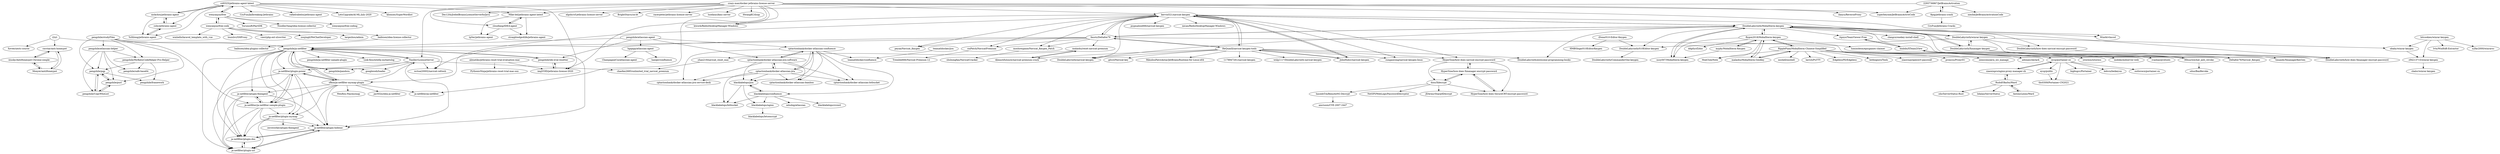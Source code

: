 digraph G {
"i2ii/i" -> "cnrstar/anti-honeypot"
"i2ii/i" -> "pengzhile/ja-netfilter"
"i2ii/i" -> "Xovee/uestc-course" ["e"=1]
"imgVOID/jetbrains-license-2020" -> "pengzhile/ide-eval-resetter"
"HyperSine/how-does-Xmanager-encrypt-password" -> "HyperSine/how-does-SecureCRT-encrypt-password"
"HyperSine/how-does-Xmanager-encrypt-password" -> "dzxs/Xdecrypt"
"HyperSine/how-does-Xmanager-encrypt-password" -> "HyperSine/how-does-navicat-encrypt-password"
"RipplePiam/MobaXterm-Chinese-Simplified" -> "flygon2018/MobaXterm-keygen"
"RipplePiam/MobaXterm-Chinese-Simplified" -> "malaohu/MobaXterm-GenKey"
"RipplePiam/MobaXterm-Chinese-Simplified" -> "midoks/mdserver-web" ["e"=1]
"RipplePiam/MobaXterm-Chinese-Simplified" -> "ivanhao/pvetools" ["e"=1]
"RipplePiam/MobaXterm-Chinese-Simplified" -> "nxshell/nxshell" ["e"=1]
"RipplePiam/MobaXterm-Chinese-Simplified" -> "larryli/PuTTY" ["e"=1]
"RipplePiam/MobaXterm-Chinese-Simplified" -> "EdgelessPE/Edgeless" ["e"=1]
"RipplePiam/MobaXterm-Chinese-Simplified" -> "MoeClub/Note" ["e"=1]
"RipplePiam/MobaXterm-Chinese-Simplified" -> "leitbogioro/Tools" ["e"=1]
"RipplePiam/MobaXterm-Chinese-Simplified" -> "eysp/portainer-ce"
"RipplePiam/MobaXterm-Chinese-Simplified" -> "xiaorouji/openwrt-passwall" ["e"=1]
"RipplePiam/MobaXterm-Chinese-Simplified" -> "proxysu/ProxySU" ["e"=1]
"RipplePiam/MobaXterm-Chinese-Simplified" -> "semicons/java_oci_manage" ["e"=1]
"RipplePiam/MobaXterm-Chinese-Simplified" -> "adonais/skylark" ["e"=1]
"RipplePiam/MobaXterm-Chinese-Simplified" -> "istoreos/istoreos" ["e"=1]
"nickchou/jetbrains-agent" -> "csby/jetbrains-agent"
"nickchou/jetbrains-agent" -> "YuXilong/jetbrains-agent"
"nickchou/jetbrains-agent" -> "czl0325/jetbrains-agent-latest"
"binbibi/XTeamLView" -> "itgoyo/TeamViewer-Free"
"binbibi/XTeamLView" -> "36huo/wechat_anti_revoke"
"HyperSine/how-does-navicat-encrypt-password" -> "HyperSine/how-does-Xmanager-encrypt-password"
"HyperSine/how-does-navicat-encrypt-password" -> "HyperSine/how-does-SecureCRT-encrypt-password"
"HyperSine/how-does-navicat-encrypt-password" -> "dzxs/Xdecrypt"
"iiiusky/AntiHoneypot-Chrome-simple" -> "cnrstar/anti-honeypot"
"iiiusky/AntiHoneypot-Chrome-simple" -> "Monyer/antiHoneypot"
"DoubleLabyrinth/how-does-navicat-encrypt-password" -> "DoubleLabyrinth/how-does-Xmanager-encrypt-password"
"crazy-max/docker-jetbrains-license-server" -> "ja-netfilter/ja-netfilter" ["e"=1]
"crazy-max/docker-jetbrains-license-server" -> "ilanyu/ReverseProxy" ["e"=1]
"crazy-max/docker-jetbrains-license-server" -> "Nasller/LicenseServer"
"crazy-max/docker-jetbrains-license-server" -> "Dec12th/JrebelBrainsLicenseServerforJava"
"crazy-max/docker-jetbrains-license-server" -> "elgohr/cf-jetbrains-license-server"
"crazy-max/docker-jetbrains-license-server" -> "imgVOID/jetbrains-license-2020"
"crazy-max/docker-jetbrains-license-server" -> "lework/RedisDesktopManager-Windows" ["e"=1]
"crazy-max/docker-jetbrains-license-server" -> "BrightStarry/zx-bt" ["e"=1]
"crazy-max/docker-jetbrains-license-server" -> "cloudlang/IDEA-agent"
"crazy-max/docker-jetbrains-license-server" -> "racerpeter/jetbrains-license-server"
"crazy-max/docker-jetbrains-license-server" -> "luodaoyi/kms-server" ["e"=1]
"crazy-max/docker-jetbrains-license-server" -> "HwangKC/ilsap"
"crazy-max/docker-jetbrains-license-server" -> "superbeyone/JetBrainsActiveCode"
"crazy-max/docker-jetbrains-license-server" -> "kervin521/navicat-keygen"
"crazy-max/docker-jetbrains-license-server" -> "Wind4/vlmcsd" ["e"=1]
"xiaoxinpro/nginx-proxy-manager-zh" -> "eysp/portainer-ce"
"xiaoxinpro/nginx-proxy-manager-zh" -> "Rudolf-Barbu/Ward"
"haseebT/mRemoteNG-Decrypt" -> "amriunix/CVE-2007-2447"
"iDone/010-Editor-Keygen" -> "HMBSbige/010EditorKeygen"
"iDone/010-Editor-Keygen" -> "DoubleLabyrinth/010Editor-keygen"
"DoubleLabyrinth/MobaXterm-keygen" -> "DoubleLabyrinth/winrar-keygen"
"DoubleLabyrinth/MobaXterm-keygen" -> "nszy007/MobaXterm-keygen"
"DoubleLabyrinth/MobaXterm-keygen" -> "DoubleLabyrinth/Xmanager-keygen"
"DoubleLabyrinth/MobaXterm-keygen" -> "Deltafox79/Navicat_Keygen" ["e"=1]
"DoubleLabyrinth/MobaXterm-keygen" -> "flygon2018/MobaXterm-keygen"
"DoubleLabyrinth/MobaXterm-keygen" -> "DoubleLabyrinth/navicat-keygen" ["e"=1]
"DoubleLabyrinth/MobaXterm-keygen" -> "kervin521/navicat-keygen"
"DoubleLabyrinth/MobaXterm-keygen" -> "DoubleLabyrinth/010Editor-keygen"
"DoubleLabyrinth/MobaXterm-keygen" -> "faustz/Deltafox79"
"DoubleLabyrinth/MobaXterm-keygen" -> "DoubleLabyrinth/awesome-programming-books"
"DoubleLabyrinth/MobaXterm-keygen" -> "DoubleLabyrinth/how-does-navicat-encrypt-password"
"DoubleLabyrinth/MobaXterm-keygen" -> "Wind4/vlmcsd" ["e"=1]
"DoubleLabyrinth/MobaXterm-keygen" -> "clangcn/onekey-install-shell" ["e"=1]
"DoubleLabyrinth/MobaXterm-keygen" -> "DoubleLabyrinth/how-does-Xmanager-encrypt-password"
"DoubleLabyrinth/MobaXterm-keygen" -> "itgoyo/TeamViewer-Free"
"cniPatch/NavicatPremium" -> "Tremble666/Navicat-Premium-12"
"36huo/wechat_anti_revoke" -> "sduo/BanRevoke"
"36huo/wechat_anti_revoke" -> "binbibi/XTeamLView"
"bitcookies/winrar-keygen" -> "lvtx/WinRAR-Extractor"
"bitcookies/winrar-keygen" -> "n2far2000/winrarsc"
"bitcookies/winrar-keygen" -> "obaby/winrar-keygen"
"bitcookies/winrar-keygen" -> "z94213715/winrar-keygen"
"pengzhile/atlassian-helper" -> "pengzhile/pqp"
"pengzhile/atlassian-helper" -> "pengzhile/purl"
"pengzhile/atlassian-helper" -> "pengzhile/CopyWhoList"
"pengzhile/atlassian-helper" -> "pengzhile/MyBatisCodeHelper-Pro-Helper"
"pengzhile/atlassian-helper" -> "pengzhile/safe-base64"
"malaohu/MobaXterm-GenKey" -> "flygon2018/MobaXterm-keygen"
"malaohu/MobaXterm-GenKey" -> "RipplePiam/MobaXterm-Chinese-Simplified"
"cnrstar/anti-honeypot" -> "iiiusky/AntiHoneypot-Chrome-simple"
"cnrstar/anti-honeypot" -> "Monyer/antiHoneypot"
"wenyanjun/free" -> "wenyanjun/free-code"
"wenyanjun/free" -> "czl0325/jetbrains-agent-latest"
"wenyanjun/free" -> "Yurunsoft/PaySDK" ["e"=1]
"wenyanjun/free" -> "NoodlesYang/idea-license-collector"
"wenyanjun/free" -> "wenyanjun/free-coding"
"HeQuanX/navicat-keygen-tools" -> "kervin521/navicat-keygen"
"HeQuanX/navicat-keygen-tools" -> "JohnHubcr/navicat-keygen"
"HeQuanX/navicat-keygen-tools" -> "gitccl/Navicat-key"
"HeQuanX/navicat-keygen-tools" -> "RikudouPatrickstar/JetBrainsRuntime-for-Linux-x64" ["e"=1]
"HeQuanX/navicat-keygen-tools" -> "sungaoyong/navicat-keygen-linux"
"HeQuanX/navicat-keygen-tools" -> "1178947261/navicat-keygen"
"HeQuanX/navicat-keygen-tools" -> "HyperSine/how-does-navicat-encrypt-password"
"HeQuanX/navicat-keygen-tools" -> "faustz/Deltafox79"
"HeQuanX/navicat-keygen-tools" -> "DoubleLabyrinth/awesome-programming-books"
"HeQuanX/navicat-keygen-tools" -> "DoubleLabyrinth/navicat-keygen" ["e"=1]
"HeQuanX/navicat-keygen-tools" -> "Abeautifulsnow/navicat-premium-crack"
"HeQuanX/navicat-keygen-tools" -> "wxlg1117/DoubleLabyrinth-navicat-keygen"
"mzjdy/MobaXterm-Keygen" -> "nszy007/MobaXterm-keygen"
"mzjdy/MobaXterm-Keygen" -> "flygon2018/MobaXterm-keygen"
"czl0325/jetbrains-agent-latest" -> "YuXilong/jetbrains-agent"
"czl0325/jetbrains-agent-latest" -> "nickchou/jetbrains-agent"
"czl0325/jetbrains-agent-latest" -> "csby/jetbrains-agent"
"czl0325/jetbrains-agent-latest" -> "CryFun/Jailbreaking-Jetbrains"
"czl0325/jetbrains-agent-latest" -> "rafaelrabelos/jetbrains-agent"
"czl0325/jetbrains-agent-latest" -> "LetsUpgrade/AI-ML-July-2020" ["e"=1]
"czl0325/jetbrains-agent-latest" -> "Mike-bel/jetbrains-agent-latest"
"czl0325/jetbrains-agent-latest" -> "wenyanjun/free"
"czl0325/jetbrains-agent-latest" -> "klionsec/SuperWordlist" ["e"=1]
"czl0325/jetbrains-agent-latest" -> "imgVOID/jetbrains-license-2020"
"Monyer/antiHoneypot" -> "iiiusky/AntiHoneypot-Chrome-simple"
"Monyer/antiHoneypot" -> "cnrstar/anti-honeypot"
"cptactionhank/docker-atlassian-confluence" -> "cptactionhank/docker-atlassian-jira-software"
"cptactionhank/docker-atlassian-confluence" -> "cptactionhank/docker-atlassian-jira"
"cptactionhank/docker-atlassian-confluence" -> "cptactionhank/docker-atlassian-bitbucket"
"cptactionhank/docker-atlassian-confluence" -> "blacklabelops/confluence"
"cptactionhank/docker-atlassian-confluence" -> "cptactionhank/docker-atlassian-jira-service-desk"
"cptactionhank/docker-atlassian-confluence" -> "teamatldocker/confluence"
"cptactionhank/docker-atlassian-confluence" -> "blacklabelops/jira"
"cptactionhank/docker-atlassian-confluence" -> "cptactionhank/docker-atlassian-bamboo"
"cptactionhank/docker-atlassian-jira-software" -> "cptactionhank/docker-atlassian-confluence"
"cptactionhank/docker-atlassian-jira-software" -> "cptactionhank/docker-atlassian-jira"
"cptactionhank/docker-atlassian-jira-software" -> "cptactionhank/docker-atlassian-bitbucket"
"cptactionhank/docker-atlassian-jira-software" -> "cptactionhank/docker-atlassian-jira-service-desk"
"cptactionhank/docker-atlassian-jira-software" -> "cptactionhank/docker-atlassian-bamboo"
"cptactionhank/docker-atlassian-jira-software" -> "blacklabelops/jira"
"kervin521/navicat-keygen" -> "JohnHubcr/navicat-keygen"
"kervin521/navicat-keygen" -> "HeQuanX/navicat-keygen-tools"
"kervin521/navicat-keygen" -> "faustz/Deltafox79"
"kervin521/navicat-keygen" -> "DoubleLabyrinth/navicat-keygen" ["e"=1]
"kervin521/navicat-keygen" -> "Deltafox79/Navicat_Keygen" ["e"=1]
"kervin521/navicat-keygen" -> "cniPatch/NavicatPremium"
"kervin521/navicat-keygen" -> "pygmalion666/navicat-keygen"
"kervin521/navicat-keygen" -> "HyperSine/how-does-navicat-encrypt-password"
"kervin521/navicat-keygen" -> "zfkun/ja-netfilter-mymap-plugin"
"kervin521/navicat-keygen" -> "sungaoyong/navicat-keygen-linux"
"kervin521/navicat-keygen" -> "necan/RedisDesktopManager-Windows" ["e"=1]
"kervin521/navicat-keygen" -> "DoubleLabyrinth/MobaXterm-keygen"
"kervin521/navicat-keygen" -> "lework/RedisDesktopManager-Windows" ["e"=1]
"kervin521/navicat-keygen" -> "peyaa/Navicat_Keygen"
"kervin521/navicat-keygen" -> "moshowgame/Navicat_Keygen_Patch"
"dzxs/Xdecrypt" -> "HyperSine/how-does-Xmanager-encrypt-password"
"dzxs/Xdecrypt" -> "NetSPI/WebLogicPasswordDecryptor"
"dzxs/Xdecrypt" -> "JDArmy/SharpXDecrypt" ["e"=1]
"dzxs/Xdecrypt" -> "HyperSine/how-does-SecureCRT-encrypt-password"
"dzxs/Xdecrypt" -> "haseebT/mRemoteNG-Decrypt"
"Nasller/LicenseServer" -> "googleweb/loader"
"Nasller/LicenseServer" -> "pengzhile/ja-netfilter"
"Nasller/LicenseServer" -> "pengzhile/pandora" ["e"=1]
"Nasller/LicenseServer" -> "ja-netfilter/plugin-hideme"
"Nasller/LicenseServer" -> "chaofan2685/unlimited_trial_navicat_premium"
"Nasller/LicenseServer" -> "wctsai20002/navicat-refresh"
"Nasller/LicenseServer" -> "ja-netfilter/plugin-power"
"ja-netfilter/plugin-mymap" -> "ja-netfilter/plugin-dns"
"ja-netfilter/plugin-mymap" -> "ja-netfilter/plugin-url"
"ja-netfilter/plugin-mymap" -> "ja-netfilter/plugin-hideme"
"ja-netfilter/plugin-mymap" -> "zeroworker/plugin-fineagent"
"zfkun/ja-netfilter-mymap-plugin" -> "ja-netfilter/plugin-power"
"zfkun/ja-netfilter-mymap-plugin" -> "ja-netfilter/ja-netfilter" ["e"=1]
"zfkun/ja-netfilter-mymap-plugin" -> "ja-netfilter/ja-netfilter-sample-plugin"
"zfkun/ja-netfilter-mymap-plugin" -> "ja-netfilter/plugin-mymap"
"zfkun/ja-netfilter-mymap-plugin" -> "pengzhile/ja-netfilter"
"zfkun/ja-netfilter-mymap-plugin" -> "ja-netfilter/plugin-fineagent"
"zfkun/ja-netfilter-mymap-plugin" -> "Nasller/LicenseServer"
"zfkun/ja-netfilter-mymap-plugin" -> "WenRou-Pan/mymap"
"zfkun/ja-netfilter-mymap-plugin" -> "jas502n/idea-ja-netfilter"
"zfkun/ja-netfilter-mymap-plugin" -> "ja-netfilter/plugin-hideme"
"pengzhile/ide-eval-resetter" -> "imgVOID/jetbrains-license-2020"
"pengzhile/ide-eval-resetter" -> "pengzhile/ja-netfilter"
"yhan219/navicat_reset_mac" -> "chaofan2685/unlimited_trial_navicat_premium"
"moshowgame/Navicat_Keygen_Patch" -> "shuhongfan/NavicatCracker"
"pengzhile/ja-netfilter" -> "Nasller/LicenseServer"
"pengzhile/ja-netfilter" -> "ja-netfilter/plugin-hideme"
"pengzhile/ja-netfilter" -> "ja-netfilter/plugin-power"
"pengzhile/ja-netfilter" -> "pengzhile/ja-netfilter-sample-plugin"
"pengzhile/ja-netfilter" -> "ja-netfilter/plugin-fineagent"
"pengzhile/ja-netfilter" -> "ja-netfilter/plugin-dns"
"pengzhile/ja-netfilter" -> "ja-netfilter/plugin-url"
"pengzhile/ja-netfilter" -> "ja-netfilter/ja-netfilter-sample-plugin"
"pengzhile/ja-netfilter" -> "zfkun/ja-netfilter-mymap-plugin"
"pengzhile/ja-netfilter" -> "pengzhile/ide-eval-resetter"
"pengzhile/ja-netfilter" -> "ja-netfilter/plugin-mymap"
"pengzhile/ja-netfilter" -> "pengzhile/pandora" ["e"=1]
"pengzhile/ja-netfilter" -> "Link-Kou/intellij-mybaitslog" ["e"=1]
"pengzhile/ja-netfilter" -> "googleweb/loader"
"pengzhile/ja-netfilter" -> "wctsai20002/navicat-refresh"
"csby/jetbrains-agent" -> "YuXilong/jetbrains-agent"
"csby/jetbrains-agent" -> "nickchou/jetbrains-agent"
"DoubleLabyrinth/winrar-keygen" -> "DoubleLabyrinth/how-does-Xmanager-encrypt-password"
"DoubleLabyrinth/winrar-keygen" -> "DoubleLabyrinth/010Editor-keygen"
"DoubleLabyrinth/winrar-keygen" -> "DoubleLabyrinth/Xmanager-keygen"
"DoubleLabyrinth/winrar-keygen" -> "DoubleLabyrinth/MobaXterm-keygen"
"DoubleLabyrinth/winrar-keygen" -> "obaby/winrar-keygen"
"DoubleLabyrinth/winrar-keygen" -> "DoubleLabyrinth/how-does-navicat-encrypt-password"
"ja-netfilter/ja-netfilter-sample-plugin" -> "ja-netfilter/plugin-dns"
"ja-netfilter/ja-netfilter-sample-plugin" -> "ja-netfilter/plugin-url"
"ja-netfilter/ja-netfilter-sample-plugin" -> "ja-netfilter/plugin-power"
"ja-netfilter/ja-netfilter-sample-plugin" -> "ja-netfilter/plugin-hideme"
"ja-netfilter/ja-netfilter-sample-plugin" -> "ja-netfilter/plugin-mymap"
"ja-netfilter/ja-netfilter-sample-plugin" -> "ja-netfilter/plugin-fineagent"
"2293736867/JetBrainsActivation" -> "8pig/jetbrains-crack"
"2293736867/JetBrainsActivation" -> "niezhe/JetBrainsActivationCode"
"2293736867/JetBrainsActivation" -> "superbeyone/JetBrainsActiveCode"
"2293736867/JetBrainsActivation" -> "Mike-bel/jetbrains-agent-latest"
"pengzhile/studyFiles" -> "ja-netfilter/ja-netfilter-sample-plugin"
"pengzhile/studyFiles" -> "pengzhile/atlassian-helper"
"pengzhile/studyFiles" -> "pengzhile/MyBatisCodeHelper-Pro-Helper"
"pengzhile/studyFiles" -> "pengzhile/ja-netfilter"
"pengzhile/studyFiles" -> "pengzhile/pqp"
"pengzhile/studyFiles" -> "pengzhile/purl"
"Abeautifulsnow/navicat-premium-crack" -> "malaohu/reset-navicat-premium"
"JohnHubcr/navicat-keygen" -> "kervin521/navicat-keygen"
"JohnHubcr/navicat-keygen" -> "HeQuanX/navicat-keygen-tools"
"pengzhile/MyBatisCodeHelper-Pro-Helper" -> "pengzhile/safe-base64"
"pengzhile/MyBatisCodeHelper-Pro-Helper" -> "pengzhile/pqp"
"pengzhile/MyBatisCodeHelper-Pro-Helper" -> "pengzhile/framework"
"flygon2018/MobaXterm-keygen" -> "malaohu/MobaXterm-GenKey"
"flygon2018/MobaXterm-keygen" -> "RipplePiam/MobaXterm-Chinese-Simplified"
"flygon2018/MobaXterm-keygen" -> "mzjdy/MobaXterm-Keygen"
"flygon2018/MobaXterm-keygen" -> "DoubleLabyrinth/MobaXterm-keygen"
"flygon2018/MobaXterm-keygen" -> "MoeClub/Note" ["e"=1]
"flygon2018/MobaXterm-keygen" -> "luminoleon/epicgames-claimer" ["e"=1]
"flygon2018/MobaXterm-keygen" -> "ddgth/cf2dns" ["e"=1]
"flygon2018/MobaXterm-keygen" -> "nszy007/MobaXterm-keygen"
"8pig/jetbrains-crack" -> "CryFun/Jetbrains-Cracks"
"8pig/jetbrains-crack" -> "2293736867/JetBrainsActivation"
"malaohu/reset-navicat-premium" -> "Abeautifulsnow/navicat-premium-crack"
"malaohu/reset-navicat-premium" -> "yhan219/navicat_reset_mac"
"DoubleLabyrinth/Xmanager-keygen" -> "DoubleLabyrinth/winrar-keygen"
"DoubleLabyrinth/Xmanager-keygen" -> "DoubleLabyrinth/MobaXterm-keygen"
"DoubleLabyrinth/Xmanager-keygen" -> "timandy/XmanagerKeyGen"
"DoubleLabyrinth/Xmanager-keygen" -> "Deltafox79/Navicat_Keygen" ["e"=1]
"DoubleLabyrinth/Xmanager-keygen" -> "DoubleLabyrinth/how-does-Xmanager-encrypt-password"
"baibisen/idea-license-collector" -> "baibisen/idea-plugins-collector"
"faustz/Deltafox79" -> "kervin521/navicat-keygen"
"faustz/Deltafox79" -> "Deltafox79/Navicat_Keygen" ["e"=1]
"faustz/Deltafox79" -> "HeQuanX/navicat-keygen-tools"
"faustz/Deltafox79" -> "peyaa/Navicat_Keygen"
"faustz/Deltafox79" -> "pengzhile/ja-netfilter"
"faustz/Deltafox79" -> "moshowgame/Navicat_Keygen_Patch"
"faustz/Deltafox79" -> "cniPatch/NavicatPremium"
"faustz/Deltafox79" -> "wctsai20002/navicat-refresh"
"faustz/Deltafox79" -> "malaohu/reset-navicat-premium"
"faustz/Deltafox79" -> "DoubleLabyrinth/MobaXterm-keygen"
"wenyanjun/free-code" -> "wenyanjun/free"
"wenyanjun/free-code" -> "baibisen/idea-license-collector"
"wenyanjun/free-code" -> "viest/php-ext-xlswriter" ["e"=1]
"wenyanjun/free-code" -> "zoujingli/WeChatDeveloper" ["e"=1]
"wenyanjun/free-code" -> "largezhou/admin" ["e"=1]
"wenyanjun/free-code" -> "wmhello/laravel_template_with_vue" ["e"=1]
"wenyanjun/free-code" -> "louislivi/SMProxy" ["e"=1]
"Rudolf-Barbu/Ward" -> "AntonyLeons/Ward"
"Rudolf-Barbu/Ward" -> "zdz/ServerStatus-Rust" ["e"=1]
"Rudolf-Barbu/Ward" -> "lidalao/ServerStatus" ["e"=1]
"Rudolf-Barbu/Ward" -> "xiaoxinpro/nginx-proxy-manager-zh"
"pengzhile/atlassian-agent" -> "hgqapp/atlassian-agent"
"pengzhile/atlassian-agent" -> "cptactionhank/docker-atlassian-confluence"
"pengzhile/atlassian-agent" -> "cptactionhank/docker-atlassian-jira-software"
"pengzhile/atlassian-agent" -> "pengzhile/ide-eval-resetter"
"pengzhile/atlassian-agent" -> "pengzhile/ja-netfilter"
"YuXilong/jetbrains-agent" -> "csby/jetbrains-agent"
"Mike-bel/jetbrains-agent-latest" -> "cloudlang/IDEA-agent"
"Mike-bel/jetbrains-agent-latest" -> "tp5er/jetbrains-agent"
"Mike-bel/jetbrains-agent-latest" -> "straightedge4life/jetbrains-agent"
"AntonyLeons/Ward" -> "Rudolf-Barbu/Ward"
"eysp/portainer-ce" -> "tbc0309/Portainer-CN2021"
"eysp/portainer-ce" -> "eysp/public"
"eysp/portainer-ce" -> "bigbugcc/Portainer"
"eysp/portainer-ce" -> "ledccn/beikeyun"
"eysp/portainer-ce" -> "outlovecn/portainer-cn"
"eysp/portainer-ce" -> "xiaoxinpro/nginx-proxy-manager-zh"
"nszy007/MobaXterm-keygen" -> "DoubleLabyrinth/MobaXterm-keygen"
"eysp/public" -> "tbc0309/Portainer-CN2021"
"obaby/winrar-keygen" -> "z94213715/winrar-keygen"
"z94213715/winrar-keygen" -> "chalsr/winrar-keygen"
"teamatldocker/jira" -> "teamatldocker/confluence"
"alexatiks/jetbrains-reset-trial-evaluation-mac" -> "imgVOID/jetbrains-license-2020"
"alexatiks/jetbrains-reset-trial-evaluation-mac" -> "PythonicNinja/jetbrains-reset-trial-mac-osx"
"DoubleLabyrinth/010Editor-keygen" -> "DoubleLabyrinth/CommanderOne-keygen"
"itgoyo/TeamViewer-Free" -> "binbibi/XTeamLView"
"HyperSine/how-does-SecureCRT-encrypt-password" -> "HyperSine/how-does-Xmanager-encrypt-password"
"ja-netfilter/plugin-power" -> "ja-netfilter/plugin-hideme"
"ja-netfilter/plugin-power" -> "ja-netfilter/plugin-dns"
"ja-netfilter/plugin-power" -> "ja-netfilter/plugin-url"
"ja-netfilter/plugin-power" -> "zfkun/ja-netfilter-mymap-plugin"
"ja-netfilter/plugin-power" -> "ja-netfilter/ja-netfilter-sample-plugin"
"ja-netfilter/plugin-power" -> "ja-netfilter/plugin-mymap"
"pengzhile/CopyWhoList" -> "pengzhile/pqp"
"pengzhile/CopyWhoList" -> "pengzhile/purl"
"cptactionhank/docker-atlassian-jira" -> "cptactionhank/docker-atlassian-jira-software"
"cptactionhank/docker-atlassian-jira" -> "cptactionhank/docker-atlassian-confluence"
"cptactionhank/docker-atlassian-jira" -> "blacklabelops/jira"
"cptactionhank/docker-atlassian-jira" -> "cptactionhank/docker-atlassian-bitbucket"
"cptactionhank/docker-atlassian-jira" -> "cptactionhank/docker-atlassian-bamboo"
"cptactionhank/docker-atlassian-jira" -> "cptactionhank/docker-atlassian-jira-service-desk"
"cptactionhank/docker-atlassian-jira" -> "blacklabelops/bitbucket"
"hgqapp/atlassian-agent" -> "haxqer/confluence" ["e"=1]
"hgqapp/atlassian-agent" -> "ChampagneCui/atlassian-agent"
"cloudlang/IDEA-agent" -> "straightedge4life/jetbrains-agent"
"cloudlang/IDEA-agent" -> "Mike-bel/jetbrains-agent-latest"
"cloudlang/IDEA-agent" -> "tp5er/jetbrains-agent"
"blacklabelops/jira" -> "blacklabelops/confluence"
"blacklabelops/jira" -> "blacklabelops/bitbucket"
"blacklabelops/jira" -> "blacklabelops/nginx"
"blacklabelops/confluence" -> "blacklabelops/jira"
"blacklabelops/confluence" -> "blacklabelops/bitbucket"
"blacklabelops/confluence" -> "blacklabelops/nginx"
"blacklabelops/confluence" -> "mhubig/atlassian"
"blacklabelops/confluence" -> "blacklabelops/crowd"
"pengzhile/pqp" -> "pengzhile/purl"
"pengzhile/pqp" -> "pengzhile/CopyWhoList"
"pengzhile/pqp" -> "pengzhile/framework"
"ja-netfilter/plugin-hideme" -> "ja-netfilter/plugin-dns"
"ja-netfilter/plugin-hideme" -> "ja-netfilter/plugin-url"
"ja-netfilter/plugin-fineagent" -> "ja-netfilter/plugin-hideme"
"ja-netfilter/plugin-fineagent" -> "ja-netfilter/plugin-dns"
"ja-netfilter/plugin-fineagent" -> "ja-netfilter/plugin-url"
"ja-netfilter/plugin-fineagent" -> "ja-netfilter/ja-netfilter-sample-plugin"
"pengzhile/purl" -> "pengzhile/pqp"
"pengzhile/purl" -> "pengzhile/CopyWhoList"
"ja-netfilter/plugin-dns" -> "ja-netfilter/plugin-url"
"ja-netfilter/plugin-dns" -> "ja-netfilter/plugin-hideme"
"ja-netfilter/plugin-url" -> "ja-netfilter/plugin-dns"
"ja-netfilter/plugin-url" -> "ja-netfilter/plugin-hideme"
"blacklabelops/nginx" -> "blacklabelops/letsencrypt"
"i2ii/i" ["l"="11.153,21.868"]
"cnrstar/anti-honeypot" ["l"="11.173,21.936"]
"pengzhile/ja-netfilter" ["l"="11.133,21.756"]
"Xovee/uestc-course" ["l"="0.963,18.8"]
"imgVOID/jetbrains-license-2020" ["l"="11.185,21.639"]
"pengzhile/ide-eval-resetter" ["l"="11.184,21.705"]
"HyperSine/how-does-Xmanager-encrypt-password" ["l"="10.839,21.701"]
"HyperSine/how-does-SecureCRT-encrypt-password" ["l"="10.839,21.684"]
"dzxs/Xdecrypt" ["l"="10.811,21.686"]
"HyperSine/how-does-navicat-encrypt-password" ["l"="10.876,21.706"]
"RipplePiam/MobaXterm-Chinese-Simplified" ["l"="10.756,21.862"]
"flygon2018/MobaXterm-keygen" ["l"="10.816,21.829"]
"malaohu/MobaXterm-GenKey" ["l"="10.781,21.845"]
"midoks/mdserver-web" ["l"="-34.439,-13.633"]
"ivanhao/pvetools" ["l"="-31.185,-17.224"]
"nxshell/nxshell" ["l"="-27.511,-17.739"]
"larryli/PuTTY" ["l"="-27.433,-17.559"]
"EdgelessPE/Edgeless" ["l"="-27.713,-17.845"]
"MoeClub/Note" ["l"="-34.511,-13.673"]
"leitbogioro/Tools" ["l"="-34.454,-13.68"]
"eysp/portainer-ce" ["l"="10.677,21.904"]
"xiaorouji/openwrt-passwall" ["l"="-31.129,-17.316"]
"proxysu/ProxySU" ["l"="-34.618,-13.967"]
"semicons/java_oci_manage" ["l"="-34.477,-13.78"]
"adonais/skylark" ["l"="-27.649,-17.796"]
"istoreos/istoreos" ["l"="-31.193,-17.317"]
"nickchou/jetbrains-agent" ["l"="11.23,21.499"]
"csby/jetbrains-agent" ["l"="11.211,21.49"]
"YuXilong/jetbrains-agent" ["l"="11.204,21.506"]
"czl0325/jetbrains-agent-latest" ["l"="11.227,21.528"]
"binbibi/XTeamLView" ["l"="10.852,21.628"]
"itgoyo/TeamViewer-Free" ["l"="10.871,21.673"]
"36huo/wechat_anti_revoke" ["l"="10.836,21.594"]
"iiiusky/AntiHoneypot-Chrome-simple" ["l"="11.171,21.967"]
"Monyer/antiHoneypot" ["l"="11.195,21.96"]
"DoubleLabyrinth/how-does-navicat-encrypt-password" ["l"="10.876,21.802"]
"DoubleLabyrinth/how-does-Xmanager-encrypt-password" ["l"="10.899,21.809"]
"crazy-max/docker-jetbrains-license-server" ["l"="11.095,21.645"]
"ja-netfilter/ja-netfilter" ["l"="10.188,21.475"]
"ilanyu/ReverseProxy" ["l"="10.101,21.436"]
"Nasller/LicenseServer" ["l"="11.105,21.729"]
"Dec12th/JrebelBrainsLicenseServerforJava" ["l"="11.119,21.621"]
"elgohr/cf-jetbrains-license-server" ["l"="11.123,21.652"]
"lework/RedisDesktopManager-Windows" ["l"="10.221,21.488"]
"BrightStarry/zx-bt" ["l"="-35.983,-22.554"]
"cloudlang/IDEA-agent" ["l"="11.136,21.578"]
"racerpeter/jetbrains-license-server" ["l"="11.064,21.632"]
"luodaoyi/kms-server" ["l"="-27.645,-17.372"]
"HwangKC/ilsap" ["l"="11.08,21.614"]
"superbeyone/JetBrainsActiveCode" ["l"="11.086,21.573"]
"kervin521/navicat-keygen" ["l"="10.97,21.739"]
"Wind4/vlmcsd" ["l"="-27.481,-17.368"]
"xiaoxinpro/nginx-proxy-manager-zh" ["l"="10.637,21.917"]
"Rudolf-Barbu/Ward" ["l"="10.606,21.93"]
"haseebT/mRemoteNG-Decrypt" ["l"="10.764,21.685"]
"amriunix/CVE-2007-2447" ["l"="10.735,21.679"]
"iDone/010-Editor-Keygen" ["l"="10.788,21.775"]
"HMBSbige/010EditorKeygen" ["l"="10.755,21.768"]
"DoubleLabyrinth/010Editor-keygen" ["l"="10.844,21.786"]
"DoubleLabyrinth/MobaXterm-keygen" ["l"="10.899,21.783"]
"DoubleLabyrinth/winrar-keygen" ["l"="10.886,21.828"]
"nszy007/MobaXterm-keygen" ["l"="10.854,21.814"]
"DoubleLabyrinth/Xmanager-keygen" ["l"="10.915,21.826"]
"Deltafox79/Navicat_Keygen" ["l"="10.229,21.525"]
"DoubleLabyrinth/navicat-keygen" ["l"="10.142,21.545"]
"faustz/Deltafox79" ["l"="10.992,21.75"]
"DoubleLabyrinth/awesome-programming-books" ["l"="10.906,21.745"]
"clangcn/onekey-install-shell" ["l"="-39.695,-17.806"]
"cniPatch/NavicatPremium" ["l"="10.992,21.785"]
"Tremble666/Navicat-Premium-12" ["l"="11,21.818"]
"sduo/BanRevoke" ["l"="10.822,21.57"]
"bitcookies/winrar-keygen" ["l"="10.882,21.955"]
"lvtx/WinRAR-Extractor" ["l"="10.899,21.976"]
"n2far2000/winrarsc" ["l"="10.872,21.984"]
"obaby/winrar-keygen" ["l"="10.879,21.904"]
"z94213715/winrar-keygen" ["l"="10.866,21.934"]
"pengzhile/atlassian-helper" ["l"="11.202,21.817"]
"pengzhile/pqp" ["l"="11.212,21.823"]
"pengzhile/purl" ["l"="11.214,21.806"]
"pengzhile/CopyWhoList" ["l"="11.227,21.816"]
"pengzhile/MyBatisCodeHelper-Pro-Helper" ["l"="11.194,21.832"]
"pengzhile/safe-base64" ["l"="11.211,21.836"]
"wenyanjun/free" ["l"="11.275,21.482"]
"wenyanjun/free-code" ["l"="11.315,21.459"]
"Yurunsoft/PaySDK" ["l"="-27.103,-43.006"]
"NoodlesYang/idea-license-collector" ["l"="11.275,21.441"]
"wenyanjun/free-coding" ["l"="11.262,21.463"]
"HeQuanX/navicat-keygen-tools" ["l"="10.943,21.714"]
"JohnHubcr/navicat-keygen" ["l"="10.941,21.737"]
"gitccl/Navicat-key" ["l"="10.937,21.669"]
"RikudouPatrickstar/JetBrainsRuntime-for-Linux-x64" ["l"="-34.365,-19.152"]
"sungaoyong/navicat-keygen-linux" ["l"="10.97,21.709"]
"1178947261/navicat-keygen" ["l"="10.926,21.689"]
"Abeautifulsnow/navicat-premium-crack" ["l"="10.978,21.679"]
"wxlg1117/DoubleLabyrinth-navicat-keygen" ["l"="10.918,21.706"]
"mzjdy/MobaXterm-Keygen" ["l"="10.834,21.85"]
"CryFun/Jailbreaking-Jetbrains" ["l"="11.25,21.551"]
"rafaelrabelos/jetbrains-agent" ["l"="11.258,21.528"]
"LetsUpgrade/AI-ML-July-2020" ["l"="23.879,-26.218"]
"Mike-bel/jetbrains-agent-latest" ["l"="11.153,21.542"]
"klionsec/SuperWordlist" ["l"="-10.708,-45.616"]
"cptactionhank/docker-atlassian-confluence" ["l"="11.349,21.766"]
"cptactionhank/docker-atlassian-jira-software" ["l"="11.327,21.768"]
"cptactionhank/docker-atlassian-jira" ["l"="11.362,21.786"]
"cptactionhank/docker-atlassian-bitbucket" ["l"="11.329,21.787"]
"blacklabelops/confluence" ["l"="11.398,21.747"]
"cptactionhank/docker-atlassian-jira-service-desk" ["l"="11.339,21.797"]
"teamatldocker/confluence" ["l"="11.396,21.809"]
"blacklabelops/jira" ["l"="11.378,21.76"]
"cptactionhank/docker-atlassian-bamboo" ["l"="11.341,21.783"]
"pygmalion666/navicat-keygen" ["l"="10.95,21.765"]
"zfkun/ja-netfilter-mymap-plugin" ["l"="11.091,21.766"]
"necan/RedisDesktopManager-Windows" ["l"="10.265,21.484"]
"peyaa/Navicat_Keygen" ["l"="10.973,21.767"]
"moshowgame/Navicat_Keygen_Patch" ["l"="11.013,21.732"]
"NetSPI/WebLogicPasswordDecryptor" ["l"="10.777,21.655"]
"JDArmy/SharpXDecrypt" ["l"="-10.501,-45.877"]
"googleweb/loader" ["l"="11.135,21.725"]
"pengzhile/pandora" ["l"="26.817,31.254"]
"ja-netfilter/plugin-hideme" ["l"="11.117,21.762"]
"chaofan2685/unlimited_trial_navicat_premium" ["l"="11.077,21.703"]
"wctsai20002/navicat-refresh" ["l"="11.068,21.744"]
"ja-netfilter/plugin-power" ["l"="11.109,21.77"]
"ja-netfilter/plugin-mymap" ["l"="11.111,21.786"]
"ja-netfilter/plugin-dns" ["l"="11.128,21.771"]
"ja-netfilter/plugin-url" ["l"="11.121,21.777"]
"zeroworker/plugin-fineagent" ["l"="11.108,21.812"]
"ja-netfilter/ja-netfilter-sample-plugin" ["l"="11.131,21.788"]
"ja-netfilter/plugin-fineagent" ["l"="11.141,21.776"]
"WenRou-Pan/mymap" ["l"="11.069,21.78"]
"jas502n/idea-ja-netfilter" ["l"="11.077,21.797"]
"yhan219/navicat_reset_mac" ["l"="11.045,21.683"]
"shuhongfan/NavicatCracker" ["l"="11.038,21.72"]
"pengzhile/ja-netfilter-sample-plugin" ["l"="11.161,21.75"]
"Link-Kou/intellij-mybaitslog" ["l"="10.177,21.378"]
"2293736867/JetBrainsActivation" ["l"="11.101,21.519"]
"8pig/jetbrains-crack" ["l"="11.092,21.486"]
"niezhe/JetBrainsActivationCode" ["l"="11.074,21.511"]
"pengzhile/studyFiles" ["l"="11.179,21.801"]
"malaohu/reset-navicat-premium" ["l"="11.005,21.691"]
"pengzhile/framework" ["l"="11.208,21.843"]
"luminoleon/epicgames-claimer" ["l"="-36.457,-13.64"]
"ddgth/cf2dns" ["l"="-34.522,-13.717"]
"CryFun/Jetbrains-Cracks" ["l"="11.08,21.456"]
"timandy/XmanagerKeyGen" ["l"="10.929,21.853"]
"baibisen/idea-license-collector" ["l"="11.349,21.433"]
"baibisen/idea-plugins-collector" ["l"="11.367,21.416"]
"viest/php-ext-xlswriter" ["l"="-27.059,-42.984"]
"zoujingli/WeChatDeveloper" ["l"="-27.191,-43.023"]
"largezhou/admin" ["l"="-25.832,-41.12"]
"wmhello/laravel_template_with_vue" ["l"="-27.006,-42.829"]
"louislivi/SMProxy" ["l"="-27.015,-42.996"]
"AntonyLeons/Ward" ["l"="10.583,21.94"]
"zdz/ServerStatus-Rust" ["l"="-34.439,-13.725"]
"lidalao/ServerStatus" ["l"="-34.441,-13.677"]
"pengzhile/atlassian-agent" ["l"="11.255,21.745"]
"hgqapp/atlassian-agent" ["l"="11.287,21.716"]
"tp5er/jetbrains-agent" ["l"="11.131,21.553"]
"straightedge4life/jetbrains-agent" ["l"="11.161,21.566"]
"tbc0309/Portainer-CN2021" ["l"="10.688,21.931"]
"eysp/public" ["l"="10.668,21.936"]
"bigbugcc/Portainer" ["l"="10.7,21.908"]
"ledccn/beikeyun" ["l"="10.676,21.88"]
"outlovecn/portainer-cn" ["l"="10.652,21.886"]
"chalsr/winrar-keygen" ["l"="10.844,21.947"]
"teamatldocker/jira" ["l"="11.425,21.834"]
"alexatiks/jetbrains-reset-trial-evaluation-mac" ["l"="11.231,21.627"]
"PythonicNinja/jetbrains-reset-trial-mac-osx" ["l"="11.26,21.621"]
"DoubleLabyrinth/CommanderOne-keygen" ["l"="10.824,21.773"]
"blacklabelops/bitbucket" ["l"="11.393,21.772"]
"haxqer/confluence" ["l"="33.211,37.452"]
"ChampagneCui/atlassian-agent" ["l"="11.307,21.698"]
"blacklabelops/nginx" ["l"="11.421,21.76"]
"mhubig/atlassian" ["l"="11.412,21.719"]
"blacklabelops/crowd" ["l"="11.425,21.736"]
"blacklabelops/letsencrypt" ["l"="11.45,21.762"]
}